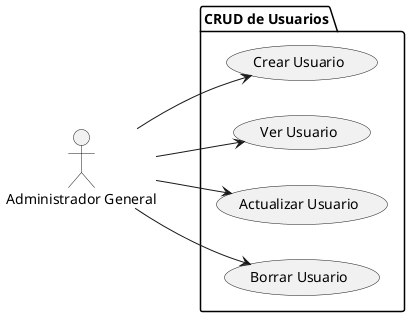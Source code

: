 @startuml ManejoUsuario
left to right direction
actor "Administrador General" as AdminGeneral

package "CRUD de Usuarios" {
    usecase "Crear Usuario" as CU1
    usecase "Ver Usuario" as CU2
    usecase "Actualizar Usuario" as CU3
    usecase "Borrar Usuario" as CU4
}

AdminGeneral --> CU1
AdminGeneral --> CU2
AdminGeneral --> CU3
AdminGeneral --> CU4
@enduml
